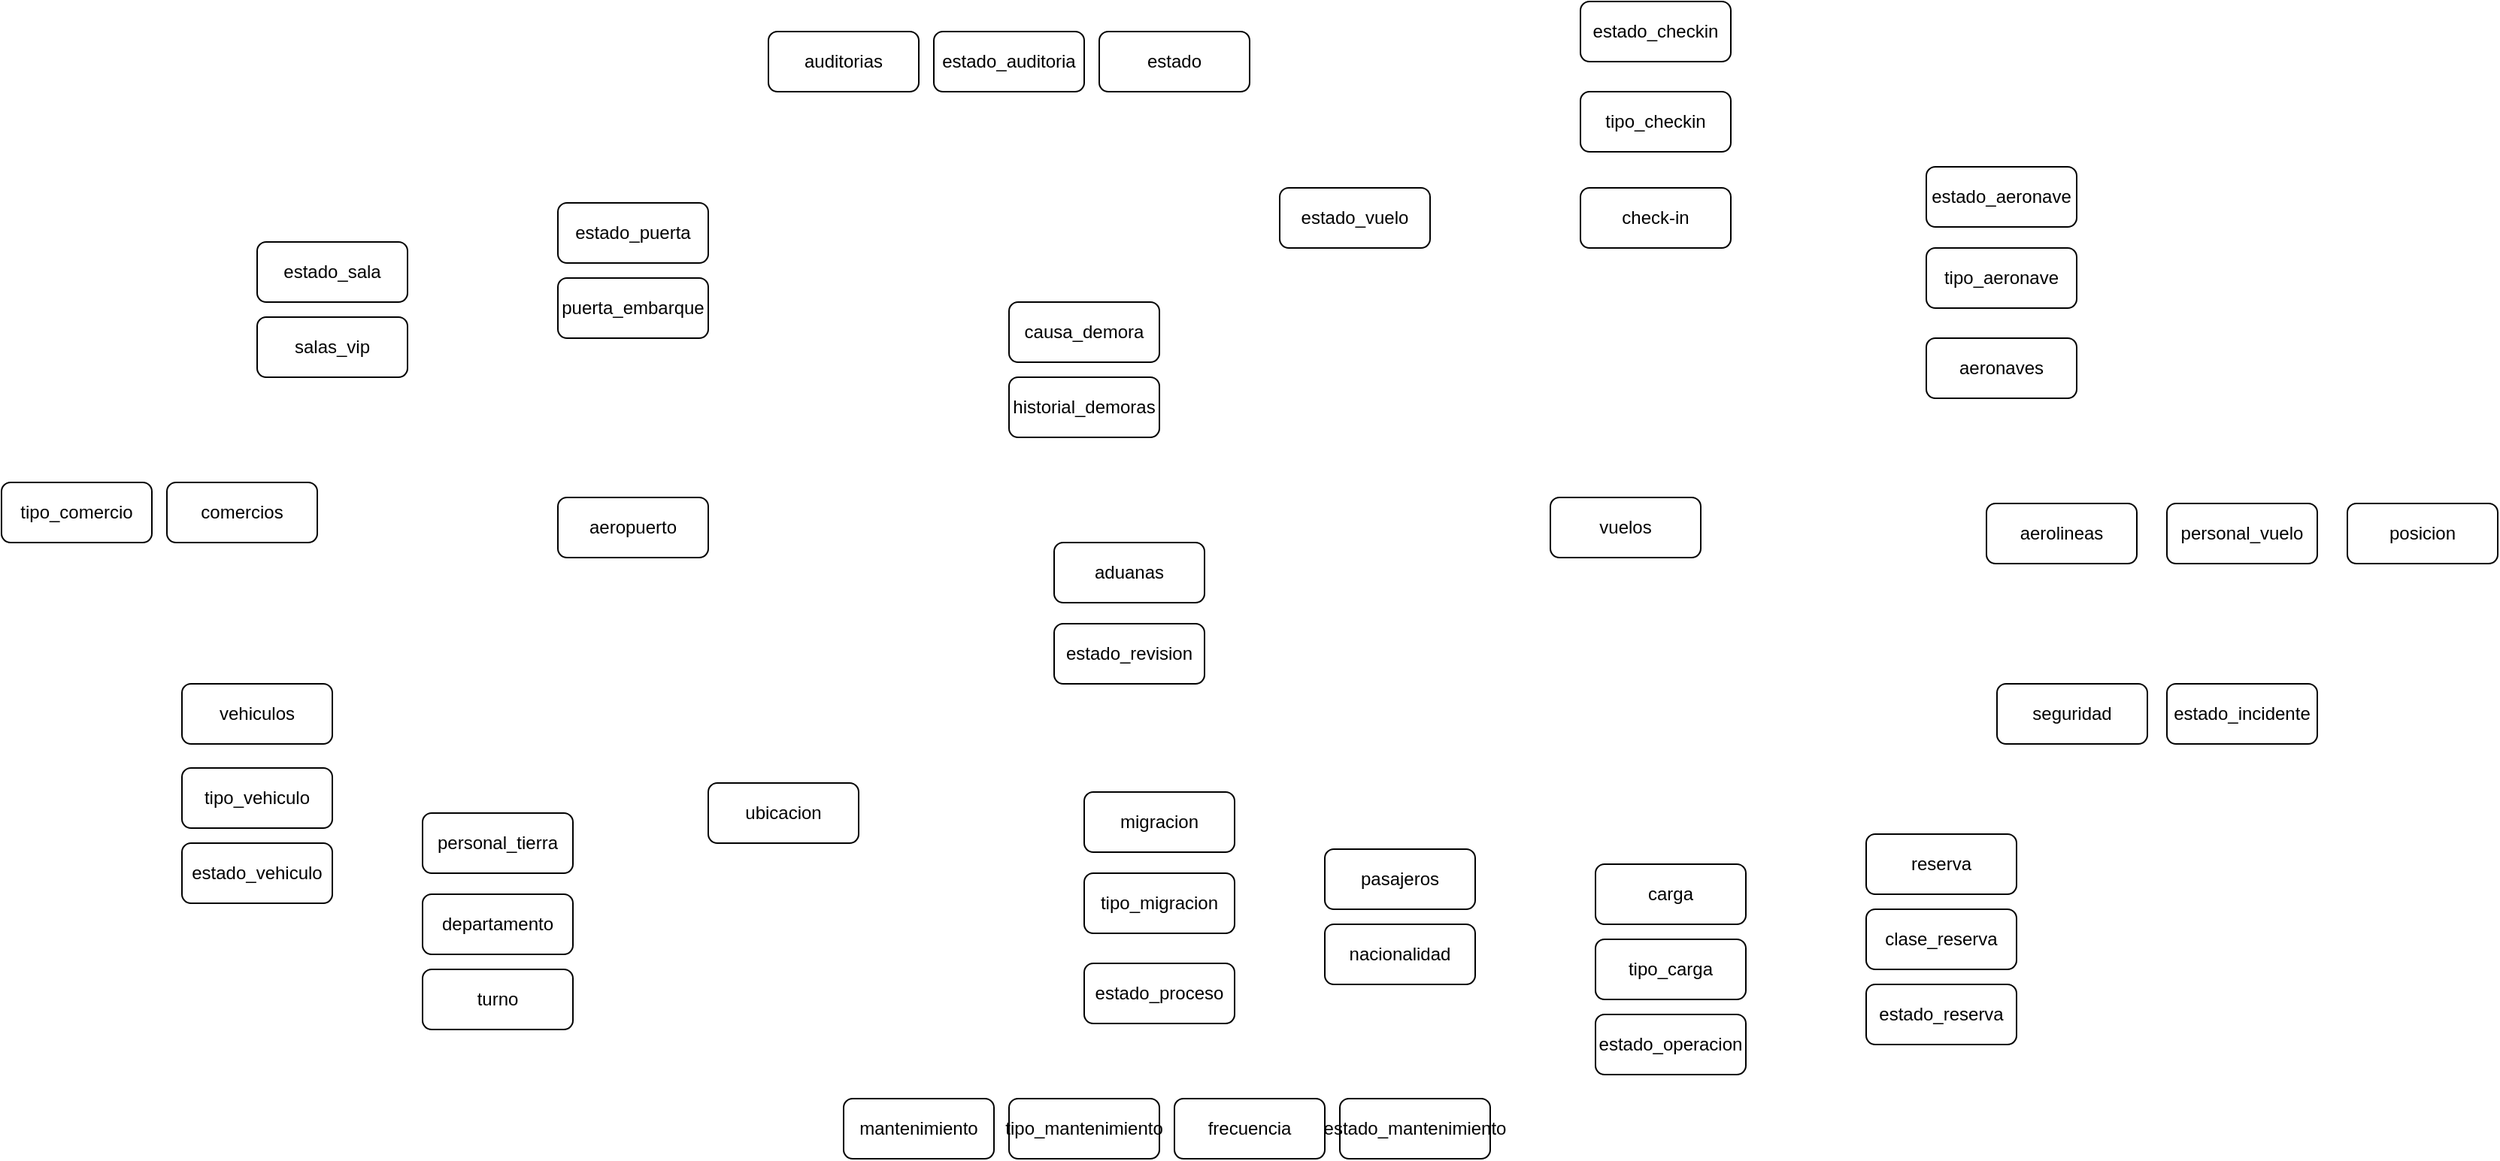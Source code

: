 <mxfile version="24.8.3">
  <diagram name="Página-1" id="ngjUF8qBWLI5nmZINgEI">
    <mxGraphModel dx="2583" dy="1874" grid="1" gridSize="10" guides="1" tooltips="1" connect="1" arrows="1" fold="1" page="1" pageScale="1" pageWidth="827" pageHeight="1169" math="0" shadow="0">
      <root>
        <mxCell id="0" />
        <mxCell id="1" parent="0" />
        <mxCell id="mx8LPNXvoEOanYcqVod7-2" value="vuelos" style="rounded=1;whiteSpace=wrap;html=1;" vertex="1" parent="1">
          <mxGeometry x="800" y="-240" width="100" height="40" as="geometry" />
        </mxCell>
        <mxCell id="mx8LPNXvoEOanYcqVod7-3" value="aeropuerto" style="rounded=1;whiteSpace=wrap;html=1;" vertex="1" parent="1">
          <mxGeometry x="140" y="-240" width="100" height="40" as="geometry" />
        </mxCell>
        <mxCell id="mx8LPNXvoEOanYcqVod7-4" value="pasajeros" style="rounded=1;whiteSpace=wrap;html=1;" vertex="1" parent="1">
          <mxGeometry x="650" y="-6" width="100" height="40" as="geometry" />
        </mxCell>
        <mxCell id="mx8LPNXvoEOanYcqVod7-5" value="reserva" style="rounded=1;whiteSpace=wrap;html=1;" vertex="1" parent="1">
          <mxGeometry x="1010" y="-16" width="100" height="40" as="geometry" />
        </mxCell>
        <mxCell id="mx8LPNXvoEOanYcqVod7-6" value="aerolineas" style="rounded=1;whiteSpace=wrap;html=1;" vertex="1" parent="1">
          <mxGeometry x="1090" y="-236" width="100" height="40" as="geometry" />
        </mxCell>
        <mxCell id="mx8LPNXvoEOanYcqVod7-7" value="puerta_embarque" style="rounded=1;whiteSpace=wrap;html=1;" vertex="1" parent="1">
          <mxGeometry x="140" y="-386" width="100" height="40" as="geometry" />
        </mxCell>
        <mxCell id="mx8LPNXvoEOanYcqVod7-8" value="personal_vuelo" style="rounded=1;whiteSpace=wrap;html=1;" vertex="1" parent="1">
          <mxGeometry x="1210" y="-236" width="100" height="40" as="geometry" />
        </mxCell>
        <mxCell id="mx8LPNXvoEOanYcqVod7-9" value="personal_tierra" style="rounded=1;whiteSpace=wrap;html=1;" vertex="1" parent="1">
          <mxGeometry x="50" y="-30" width="100" height="40" as="geometry" />
        </mxCell>
        <mxCell id="mx8LPNXvoEOanYcqVod7-10" value="seguridad" style="rounded=1;whiteSpace=wrap;html=1;" vertex="1" parent="1">
          <mxGeometry x="1097" y="-116" width="100" height="40" as="geometry" />
        </mxCell>
        <mxCell id="mx8LPNXvoEOanYcqVod7-11" value="carga" style="rounded=1;whiteSpace=wrap;html=1;" vertex="1" parent="1">
          <mxGeometry x="830" y="4" width="100" height="40" as="geometry" />
        </mxCell>
        <mxCell id="mx8LPNXvoEOanYcqVod7-13" value="vehiculos" style="rounded=1;whiteSpace=wrap;html=1;" vertex="1" parent="1">
          <mxGeometry x="-110" y="-116" width="100" height="40" as="geometry" />
        </mxCell>
        <mxCell id="mx8LPNXvoEOanYcqVod7-14" value="comercios" style="rounded=1;whiteSpace=wrap;html=1;" vertex="1" parent="1">
          <mxGeometry x="-120" y="-250" width="100" height="40" as="geometry" />
        </mxCell>
        <mxCell id="mx8LPNXvoEOanYcqVod7-15" value="mantenimiento" style="rounded=1;whiteSpace=wrap;html=1;" vertex="1" parent="1">
          <mxGeometry x="330" y="160" width="100" height="40" as="geometry" />
        </mxCell>
        <mxCell id="mx8LPNXvoEOanYcqVod7-16" value="salas_vip" style="rounded=1;whiteSpace=wrap;html=1;" vertex="1" parent="1">
          <mxGeometry x="-60" y="-360" width="100" height="40" as="geometry" />
        </mxCell>
        <mxCell id="mx8LPNXvoEOanYcqVod7-17" value="aduanas" style="rounded=1;whiteSpace=wrap;html=1;" vertex="1" parent="1">
          <mxGeometry x="470" y="-210" width="100" height="40" as="geometry" />
        </mxCell>
        <mxCell id="mx8LPNXvoEOanYcqVod7-18" value="migracion" style="rounded=1;whiteSpace=wrap;html=1;" vertex="1" parent="1">
          <mxGeometry x="490" y="-44" width="100" height="40" as="geometry" />
        </mxCell>
        <mxCell id="mx8LPNXvoEOanYcqVod7-19" value="check-in" style="rounded=1;whiteSpace=wrap;html=1;" vertex="1" parent="1">
          <mxGeometry x="820" y="-446" width="100" height="40" as="geometry" />
        </mxCell>
        <mxCell id="mx8LPNXvoEOanYcqVod7-22" value="auditorias" style="rounded=1;whiteSpace=wrap;html=1;" vertex="1" parent="1">
          <mxGeometry x="280" y="-550" width="100" height="40" as="geometry" />
        </mxCell>
        <mxCell id="mx8LPNXvoEOanYcqVod7-23" value="estado_mantenimiento" style="rounded=1;whiteSpace=wrap;html=1;" vertex="1" parent="1">
          <mxGeometry x="660" y="160" width="100" height="40" as="geometry" />
        </mxCell>
        <mxCell id="mx8LPNXvoEOanYcqVod7-25" value="estado_vehiculo" style="rounded=1;whiteSpace=wrap;html=1;" vertex="1" parent="1">
          <mxGeometry x="-110" y="-10" width="100" height="40" as="geometry" />
        </mxCell>
        <mxCell id="mx8LPNXvoEOanYcqVod7-26" value="tipo_vehiculo" style="rounded=1;whiteSpace=wrap;html=1;" vertex="1" parent="1">
          <mxGeometry x="-110" y="-60" width="100" height="40" as="geometry" />
        </mxCell>
        <mxCell id="mx8LPNXvoEOanYcqVod7-28" value="aeronaves" style="rounded=1;whiteSpace=wrap;html=1;" vertex="1" parent="1">
          <mxGeometry x="1050" y="-346" width="100" height="40" as="geometry" />
        </mxCell>
        <mxCell id="mx8LPNXvoEOanYcqVod7-29" value="estado_vuelo" style="rounded=1;whiteSpace=wrap;html=1;" vertex="1" parent="1">
          <mxGeometry x="620" y="-446" width="100" height="40" as="geometry" />
        </mxCell>
        <mxCell id="mx8LPNXvoEOanYcqVod7-30" value="ubicacion" style="rounded=1;whiteSpace=wrap;html=1;" vertex="1" parent="1">
          <mxGeometry x="240" y="-50" width="100" height="40" as="geometry" />
        </mxCell>
        <mxCell id="mx8LPNXvoEOanYcqVod7-31" value="nacionalidad" style="rounded=1;whiteSpace=wrap;html=1;" vertex="1" parent="1">
          <mxGeometry x="650" y="44" width="100" height="40" as="geometry" />
        </mxCell>
        <mxCell id="mx8LPNXvoEOanYcqVod7-32" value="clase_reserva" style="rounded=1;whiteSpace=wrap;html=1;" vertex="1" parent="1">
          <mxGeometry x="1010" y="34" width="100" height="40" as="geometry" />
        </mxCell>
        <mxCell id="mx8LPNXvoEOanYcqVod7-33" value="estado_reserva" style="rounded=1;whiteSpace=wrap;html=1;" vertex="1" parent="1">
          <mxGeometry x="1010" y="84" width="100" height="40" as="geometry" />
        </mxCell>
        <mxCell id="mx8LPNXvoEOanYcqVod7-34" value="posicion" style="rounded=1;whiteSpace=wrap;html=1;" vertex="1" parent="1">
          <mxGeometry x="1330" y="-236" width="100" height="40" as="geometry" />
        </mxCell>
        <mxCell id="mx8LPNXvoEOanYcqVod7-35" value="departamento" style="rounded=1;whiteSpace=wrap;html=1;" vertex="1" parent="1">
          <mxGeometry x="50" y="24" width="100" height="40" as="geometry" />
        </mxCell>
        <mxCell id="mx8LPNXvoEOanYcqVod7-36" value="estado_incidente" style="rounded=1;whiteSpace=wrap;html=1;" vertex="1" parent="1">
          <mxGeometry x="1210" y="-116" width="100" height="40" as="geometry" />
        </mxCell>
        <mxCell id="mx8LPNXvoEOanYcqVod7-38" value="tipo_carga" style="rounded=1;whiteSpace=wrap;html=1;" vertex="1" parent="1">
          <mxGeometry x="830" y="54" width="100" height="40" as="geometry" />
        </mxCell>
        <mxCell id="mx8LPNXvoEOanYcqVod7-39" value="estado_operacion" style="rounded=1;whiteSpace=wrap;html=1;" vertex="1" parent="1">
          <mxGeometry x="830" y="104" width="100" height="40" as="geometry" />
        </mxCell>
        <mxCell id="mx8LPNXvoEOanYcqVod7-40" value="tipo_comercio" style="rounded=1;whiteSpace=wrap;html=1;" vertex="1" parent="1">
          <mxGeometry x="-230" y="-250" width="100" height="40" as="geometry" />
        </mxCell>
        <mxCell id="mx8LPNXvoEOanYcqVod7-41" value="estado_sala" style="rounded=1;whiteSpace=wrap;html=1;" vertex="1" parent="1">
          <mxGeometry x="-60" y="-410" width="100" height="40" as="geometry" />
        </mxCell>
        <mxCell id="mx8LPNXvoEOanYcqVod7-42" value="estado_revision" style="rounded=1;whiteSpace=wrap;html=1;" vertex="1" parent="1">
          <mxGeometry x="470" y="-156" width="100" height="40" as="geometry" />
        </mxCell>
        <mxCell id="mx8LPNXvoEOanYcqVod7-43" value="tipo_migracion" style="rounded=1;whiteSpace=wrap;html=1;" vertex="1" parent="1">
          <mxGeometry x="490" y="10" width="100" height="40" as="geometry" />
        </mxCell>
        <mxCell id="mx8LPNXvoEOanYcqVod7-44" value="estado_proceso" style="rounded=1;whiteSpace=wrap;html=1;" vertex="1" parent="1">
          <mxGeometry x="490" y="70" width="100" height="40" as="geometry" />
        </mxCell>
        <mxCell id="mx8LPNXvoEOanYcqVod7-45" value="tipo_checkin" style="rounded=1;whiteSpace=wrap;html=1;" vertex="1" parent="1">
          <mxGeometry x="820" y="-510" width="100" height="40" as="geometry" />
        </mxCell>
        <mxCell id="mx8LPNXvoEOanYcqVod7-46" value="estado_checkin" style="rounded=1;whiteSpace=wrap;html=1;" vertex="1" parent="1">
          <mxGeometry x="820" y="-570" width="100" height="40" as="geometry" />
        </mxCell>
        <mxCell id="mx8LPNXvoEOanYcqVod7-48" value="estado" style="rounded=1;whiteSpace=wrap;html=1;" vertex="1" parent="1">
          <mxGeometry x="500" y="-550" width="100" height="40" as="geometry" />
        </mxCell>
        <mxCell id="mx8LPNXvoEOanYcqVod7-49" value="estado_auditoria" style="rounded=1;whiteSpace=wrap;html=1;" vertex="1" parent="1">
          <mxGeometry x="390" y="-550" width="100" height="40" as="geometry" />
        </mxCell>
        <mxCell id="mx8LPNXvoEOanYcqVod7-50" value="frecuencia" style="rounded=1;whiteSpace=wrap;html=1;" vertex="1" parent="1">
          <mxGeometry x="550" y="160" width="100" height="40" as="geometry" />
        </mxCell>
        <mxCell id="mx8LPNXvoEOanYcqVod7-51" value="tipo_mantenimiento" style="rounded=1;whiteSpace=wrap;html=1;" vertex="1" parent="1">
          <mxGeometry x="440" y="160" width="100" height="40" as="geometry" />
        </mxCell>
        <mxCell id="mx8LPNXvoEOanYcqVod7-56" value="historial_demoras" style="rounded=1;whiteSpace=wrap;html=1;" vertex="1" parent="1">
          <mxGeometry x="440" y="-320" width="100" height="40" as="geometry" />
        </mxCell>
        <mxCell id="mx8LPNXvoEOanYcqVod7-57" value="causa_demora" style="rounded=1;whiteSpace=wrap;html=1;" vertex="1" parent="1">
          <mxGeometry x="440" y="-370" width="100" height="40" as="geometry" />
        </mxCell>
        <mxCell id="mx8LPNXvoEOanYcqVod7-71" value="estado_puerta" style="rounded=1;whiteSpace=wrap;html=1;" vertex="1" parent="1">
          <mxGeometry x="140" y="-436" width="100" height="40" as="geometry" />
        </mxCell>
        <mxCell id="mx8LPNXvoEOanYcqVod7-72" value="turno" style="rounded=1;whiteSpace=wrap;html=1;" vertex="1" parent="1">
          <mxGeometry x="50" y="74" width="100" height="40" as="geometry" />
        </mxCell>
        <mxCell id="mx8LPNXvoEOanYcqVod7-75" value="tipo_aeronave" style="rounded=1;whiteSpace=wrap;html=1;" vertex="1" parent="1">
          <mxGeometry x="1050" y="-406" width="100" height="40" as="geometry" />
        </mxCell>
        <mxCell id="mx8LPNXvoEOanYcqVod7-76" value="estado_aeronave" style="rounded=1;whiteSpace=wrap;html=1;" vertex="1" parent="1">
          <mxGeometry x="1050" y="-460" width="100" height="40" as="geometry" />
        </mxCell>
      </root>
    </mxGraphModel>
  </diagram>
</mxfile>
